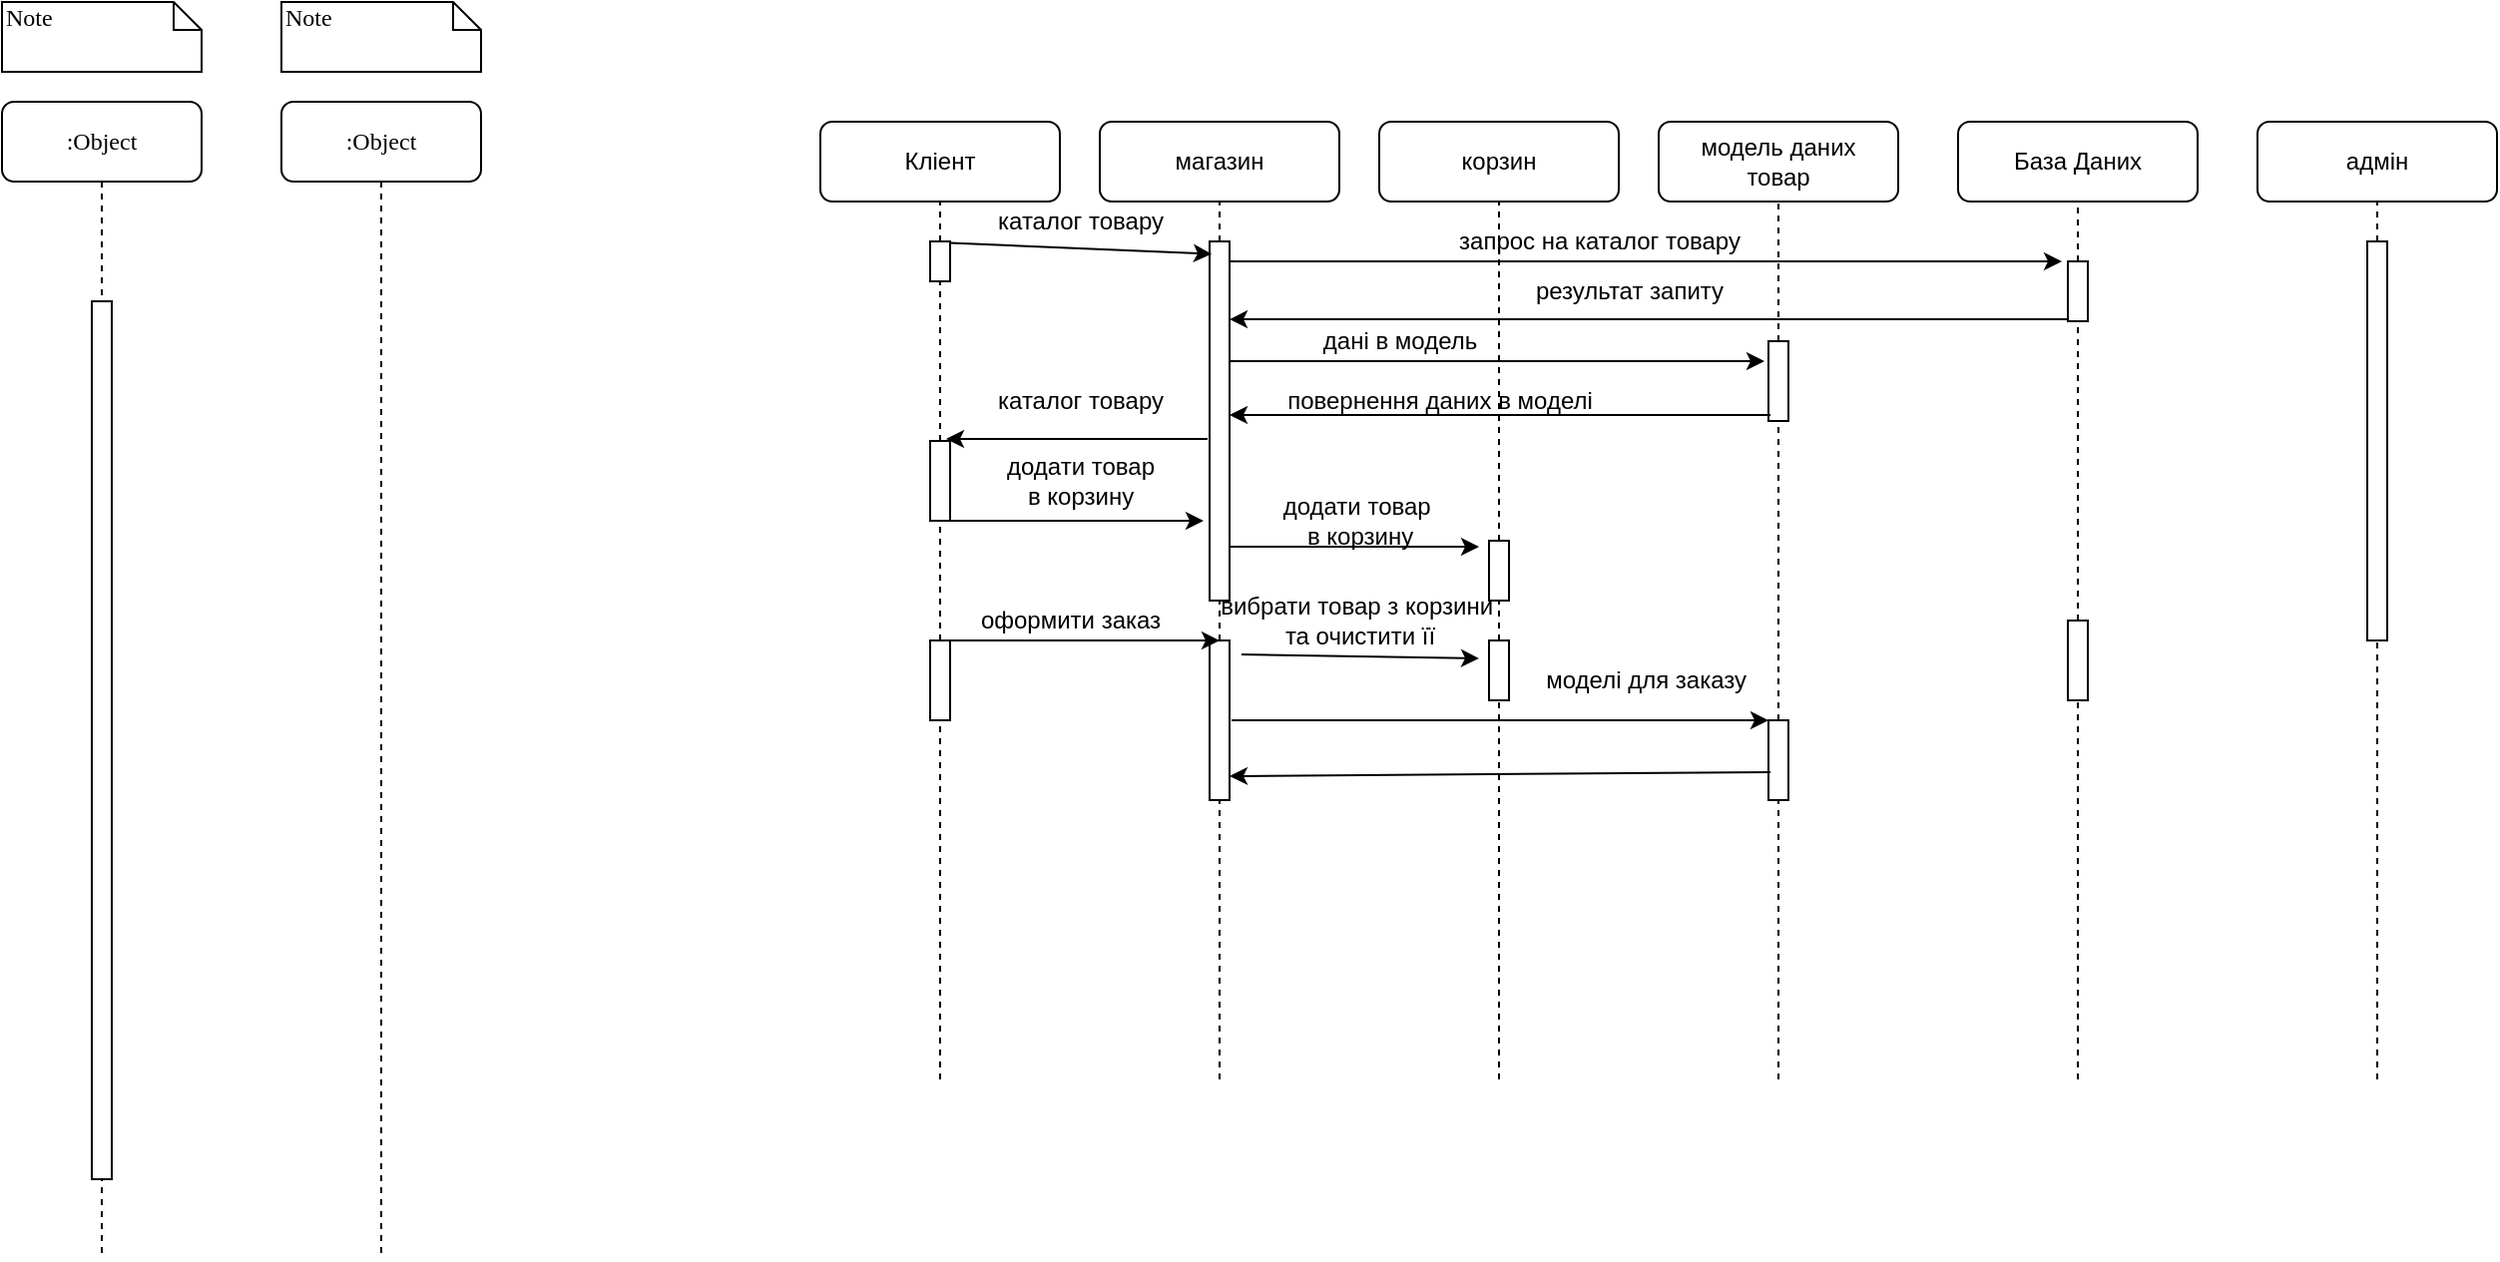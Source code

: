 <mxfile version="14.4.3" type="github">
  <diagram name="Page-1" id="13e1069c-82ec-6db2-03f1-153e76fe0fe0">
    <mxGraphModel dx="1422" dy="772" grid="1" gridSize="10" guides="1" tooltips="1" connect="1" arrows="1" fold="1" page="1" pageScale="1" pageWidth="1100" pageHeight="850" background="#ffffff" math="0" shadow="0">
      <root>
        <mxCell id="0" />
        <mxCell id="1" parent="0" />
        <mxCell id="7baba1c4bc27f4b0-2" value=":Object" style="shape=umlLifeline;perimeter=lifelinePerimeter;whiteSpace=wrap;html=1;container=1;collapsible=0;recursiveResize=0;outlineConnect=0;rounded=1;shadow=0;comic=0;labelBackgroundColor=none;strokeWidth=1;fontFamily=Verdana;fontSize=12;align=center;" parent="1" vertex="1">
          <mxGeometry x="240" y="80" width="100" height="580" as="geometry" />
        </mxCell>
        <mxCell id="7baba1c4bc27f4b0-8" value=":Object" style="shape=umlLifeline;perimeter=lifelinePerimeter;whiteSpace=wrap;html=1;container=1;collapsible=0;recursiveResize=0;outlineConnect=0;rounded=1;shadow=0;comic=0;labelBackgroundColor=none;strokeWidth=1;fontFamily=Verdana;fontSize=12;align=center;" parent="1" vertex="1">
          <mxGeometry x="100" y="80" width="100" height="580" as="geometry" />
        </mxCell>
        <mxCell id="7baba1c4bc27f4b0-9" value="" style="html=1;points=[];perimeter=orthogonalPerimeter;rounded=0;shadow=0;comic=0;labelBackgroundColor=none;strokeWidth=1;fontFamily=Verdana;fontSize=12;align=center;" parent="7baba1c4bc27f4b0-8" vertex="1">
          <mxGeometry x="45" y="100" width="10" height="440" as="geometry" />
        </mxCell>
        <mxCell id="7baba1c4bc27f4b0-40" value="Note" style="shape=note;whiteSpace=wrap;html=1;size=14;verticalAlign=top;align=left;spacingTop=-6;rounded=0;shadow=0;comic=0;labelBackgroundColor=none;strokeWidth=1;fontFamily=Verdana;fontSize=12" parent="1" vertex="1">
          <mxGeometry x="100" y="30" width="100" height="35" as="geometry" />
        </mxCell>
        <mxCell id="7baba1c4bc27f4b0-41" value="Note" style="shape=note;whiteSpace=wrap;html=1;size=14;verticalAlign=top;align=left;spacingTop=-6;rounded=0;shadow=0;comic=0;labelBackgroundColor=none;strokeWidth=1;fontFamily=Verdana;fontSize=12" parent="1" vertex="1">
          <mxGeometry x="240" y="30" width="100" height="35" as="geometry" />
        </mxCell>
        <mxCell id="hQrT-wcyva_-USeKODyt-1" value="Кліент" style="rounded=1;whiteSpace=wrap;html=1;" vertex="1" parent="1">
          <mxGeometry x="510" y="90" width="120" height="40" as="geometry" />
        </mxCell>
        <mxCell id="hQrT-wcyva_-USeKODyt-5" value="" style="endArrow=none;dashed=1;html=1;entryX=0.5;entryY=1;entryDx=0;entryDy=0;" edge="1" parent="1" source="7baba1c4bc27f4b0-10" target="hQrT-wcyva_-USeKODyt-1">
          <mxGeometry width="50" height="50" relative="1" as="geometry">
            <mxPoint x="570" y="570" as="sourcePoint" />
            <mxPoint x="570" y="280" as="targetPoint" />
          </mxGeometry>
        </mxCell>
        <mxCell id="7baba1c4bc27f4b0-10" value="" style="html=1;points=[];perimeter=orthogonalPerimeter;rounded=0;shadow=0;comic=0;labelBackgroundColor=none;strokeWidth=1;fontFamily=Verdana;fontSize=12;align=center;" parent="1" vertex="1">
          <mxGeometry x="565" y="150" width="10" height="20" as="geometry" />
        </mxCell>
        <mxCell id="hQrT-wcyva_-USeKODyt-9" value="" style="endArrow=none;dashed=1;html=1;entryX=0.5;entryY=1;entryDx=0;entryDy=0;" edge="1" parent="1" source="hQrT-wcyva_-USeKODyt-60" target="7baba1c4bc27f4b0-10">
          <mxGeometry width="50" height="50" relative="1" as="geometry">
            <mxPoint x="570" y="570" as="sourcePoint" />
            <mxPoint x="570" y="130" as="targetPoint" />
          </mxGeometry>
        </mxCell>
        <mxCell id="hQrT-wcyva_-USeKODyt-28" value="магазин" style="rounded=1;whiteSpace=wrap;html=1;" vertex="1" parent="1">
          <mxGeometry x="650" y="90" width="120" height="40" as="geometry" />
        </mxCell>
        <mxCell id="hQrT-wcyva_-USeKODyt-29" value="" style="endArrow=none;dashed=1;html=1;entryX=0.5;entryY=1;entryDx=0;entryDy=0;" edge="1" source="hQrT-wcyva_-USeKODyt-30" target="hQrT-wcyva_-USeKODyt-28" parent="1">
          <mxGeometry width="50" height="50" relative="1" as="geometry">
            <mxPoint x="710" y="570" as="sourcePoint" />
            <mxPoint x="710" y="280" as="targetPoint" />
          </mxGeometry>
        </mxCell>
        <mxCell id="hQrT-wcyva_-USeKODyt-30" value="" style="html=1;points=[];perimeter=orthogonalPerimeter;rounded=0;shadow=0;comic=0;labelBackgroundColor=none;strokeWidth=1;fontFamily=Verdana;fontSize=12;align=center;" vertex="1" parent="1">
          <mxGeometry x="705" y="150" width="10" height="180" as="geometry" />
        </mxCell>
        <mxCell id="hQrT-wcyva_-USeKODyt-31" value="" style="endArrow=none;dashed=1;html=1;entryX=0.5;entryY=1;entryDx=0;entryDy=0;" edge="1" target="hQrT-wcyva_-USeKODyt-30" parent="1" source="hQrT-wcyva_-USeKODyt-72">
          <mxGeometry width="50" height="50" relative="1" as="geometry">
            <mxPoint x="710" y="570" as="sourcePoint" />
            <mxPoint x="710" y="130" as="targetPoint" />
          </mxGeometry>
        </mxCell>
        <mxCell id="hQrT-wcyva_-USeKODyt-32" value="корзин" style="rounded=1;whiteSpace=wrap;html=1;" vertex="1" parent="1">
          <mxGeometry x="790" y="90" width="120" height="40" as="geometry" />
        </mxCell>
        <mxCell id="hQrT-wcyva_-USeKODyt-33" value="" style="endArrow=none;dashed=1;html=1;entryX=0.5;entryY=1;entryDx=0;entryDy=0;" edge="1" source="hQrT-wcyva_-USeKODyt-34" target="hQrT-wcyva_-USeKODyt-32" parent="1">
          <mxGeometry width="50" height="50" relative="1" as="geometry">
            <mxPoint x="850" y="570" as="sourcePoint" />
            <mxPoint x="850" y="280" as="targetPoint" />
          </mxGeometry>
        </mxCell>
        <mxCell id="hQrT-wcyva_-USeKODyt-34" value="" style="html=1;points=[];perimeter=orthogonalPerimeter;rounded=0;shadow=0;comic=0;labelBackgroundColor=none;strokeWidth=1;fontFamily=Verdana;fontSize=12;align=center;" vertex="1" parent="1">
          <mxGeometry x="845" y="300" width="10" height="30" as="geometry" />
        </mxCell>
        <mxCell id="hQrT-wcyva_-USeKODyt-35" value="" style="endArrow=none;dashed=1;html=1;entryX=0.5;entryY=1;entryDx=0;entryDy=0;" edge="1" target="hQrT-wcyva_-USeKODyt-34" parent="1" source="hQrT-wcyva_-USeKODyt-74">
          <mxGeometry width="50" height="50" relative="1" as="geometry">
            <mxPoint x="850" y="570" as="sourcePoint" />
            <mxPoint x="850" y="130" as="targetPoint" />
          </mxGeometry>
        </mxCell>
        <mxCell id="hQrT-wcyva_-USeKODyt-36" value="модель даних&lt;br&gt;товар" style="rounded=1;whiteSpace=wrap;html=1;" vertex="1" parent="1">
          <mxGeometry x="930" y="90" width="120" height="40" as="geometry" />
        </mxCell>
        <mxCell id="hQrT-wcyva_-USeKODyt-37" value="" style="endArrow=none;dashed=1;html=1;entryX=0.5;entryY=1;entryDx=0;entryDy=0;" edge="1" source="hQrT-wcyva_-USeKODyt-38" target="hQrT-wcyva_-USeKODyt-36" parent="1">
          <mxGeometry width="50" height="50" relative="1" as="geometry">
            <mxPoint x="990" y="570" as="sourcePoint" />
            <mxPoint x="990" y="280" as="targetPoint" />
          </mxGeometry>
        </mxCell>
        <mxCell id="hQrT-wcyva_-USeKODyt-38" value="" style="html=1;points=[];perimeter=orthogonalPerimeter;rounded=0;shadow=0;comic=0;labelBackgroundColor=none;strokeWidth=1;fontFamily=Verdana;fontSize=12;align=center;" vertex="1" parent="1">
          <mxGeometry x="985" y="200" width="10" height="40" as="geometry" />
        </mxCell>
        <mxCell id="hQrT-wcyva_-USeKODyt-39" value="" style="endArrow=none;dashed=1;html=1;entryX=0.5;entryY=1;entryDx=0;entryDy=0;" edge="1" target="hQrT-wcyva_-USeKODyt-38" parent="1" source="hQrT-wcyva_-USeKODyt-76">
          <mxGeometry width="50" height="50" relative="1" as="geometry">
            <mxPoint x="990" y="570" as="sourcePoint" />
            <mxPoint x="990" y="130" as="targetPoint" />
          </mxGeometry>
        </mxCell>
        <mxCell id="hQrT-wcyva_-USeKODyt-40" value="База Даних" style="rounded=1;whiteSpace=wrap;html=1;" vertex="1" parent="1">
          <mxGeometry x="1080" y="90" width="120" height="40" as="geometry" />
        </mxCell>
        <mxCell id="hQrT-wcyva_-USeKODyt-41" value="" style="endArrow=none;dashed=1;html=1;entryX=0.5;entryY=1;entryDx=0;entryDy=0;" edge="1" source="hQrT-wcyva_-USeKODyt-42" target="hQrT-wcyva_-USeKODyt-40" parent="1">
          <mxGeometry width="50" height="50" relative="1" as="geometry">
            <mxPoint x="1140" y="570" as="sourcePoint" />
            <mxPoint x="1140" y="280" as="targetPoint" />
          </mxGeometry>
        </mxCell>
        <mxCell id="hQrT-wcyva_-USeKODyt-42" value="" style="html=1;points=[];perimeter=orthogonalPerimeter;rounded=0;shadow=0;comic=0;labelBackgroundColor=none;strokeWidth=1;fontFamily=Verdana;fontSize=12;align=center;" vertex="1" parent="1">
          <mxGeometry x="1135" y="160" width="10" height="30" as="geometry" />
        </mxCell>
        <mxCell id="hQrT-wcyva_-USeKODyt-43" value="" style="endArrow=none;dashed=1;html=1;entryX=0.5;entryY=1;entryDx=0;entryDy=0;" edge="1" target="hQrT-wcyva_-USeKODyt-42" parent="1" source="hQrT-wcyva_-USeKODyt-78">
          <mxGeometry width="50" height="50" relative="1" as="geometry">
            <mxPoint x="1140" y="570" as="sourcePoint" />
            <mxPoint x="1140" y="130" as="targetPoint" />
          </mxGeometry>
        </mxCell>
        <mxCell id="hQrT-wcyva_-USeKODyt-44" value="адмін" style="rounded=1;whiteSpace=wrap;html=1;" vertex="1" parent="1">
          <mxGeometry x="1230" y="90" width="120" height="40" as="geometry" />
        </mxCell>
        <mxCell id="hQrT-wcyva_-USeKODyt-45" value="" style="endArrow=none;dashed=1;html=1;entryX=0.5;entryY=1;entryDx=0;entryDy=0;" edge="1" source="hQrT-wcyva_-USeKODyt-46" target="hQrT-wcyva_-USeKODyt-44" parent="1">
          <mxGeometry width="50" height="50" relative="1" as="geometry">
            <mxPoint x="1290" y="570" as="sourcePoint" />
            <mxPoint x="1290" y="280" as="targetPoint" />
          </mxGeometry>
        </mxCell>
        <mxCell id="hQrT-wcyva_-USeKODyt-46" value="" style="html=1;points=[];perimeter=orthogonalPerimeter;rounded=0;shadow=0;comic=0;labelBackgroundColor=none;strokeWidth=1;fontFamily=Verdana;fontSize=12;align=center;" vertex="1" parent="1">
          <mxGeometry x="1285" y="150" width="10" height="200" as="geometry" />
        </mxCell>
        <mxCell id="hQrT-wcyva_-USeKODyt-47" value="" style="endArrow=none;dashed=1;html=1;entryX=0.5;entryY=1;entryDx=0;entryDy=0;" edge="1" target="hQrT-wcyva_-USeKODyt-46" parent="1">
          <mxGeometry width="50" height="50" relative="1" as="geometry">
            <mxPoint x="1290" y="570" as="sourcePoint" />
            <mxPoint x="1290" y="130" as="targetPoint" />
          </mxGeometry>
        </mxCell>
        <mxCell id="hQrT-wcyva_-USeKODyt-48" value="" style="endArrow=classic;html=1;exitX=1;exitY=0.04;exitDx=0;exitDy=0;exitPerimeter=0;entryX=0.1;entryY=0.035;entryDx=0;entryDy=0;entryPerimeter=0;" edge="1" parent="1" source="7baba1c4bc27f4b0-10" target="hQrT-wcyva_-USeKODyt-30">
          <mxGeometry width="50" height="50" relative="1" as="geometry">
            <mxPoint x="820" y="420" as="sourcePoint" />
            <mxPoint x="870" y="370" as="targetPoint" />
          </mxGeometry>
        </mxCell>
        <mxCell id="hQrT-wcyva_-USeKODyt-49" value="каталог товару" style="text;html=1;align=center;verticalAlign=middle;resizable=0;points=[];autosize=1;" vertex="1" parent="1">
          <mxGeometry x="590" y="130" width="100" height="20" as="geometry" />
        </mxCell>
        <mxCell id="hQrT-wcyva_-USeKODyt-51" value="каталог товару" style="text;html=1;align=center;verticalAlign=middle;resizable=0;points=[];autosize=1;" vertex="1" parent="1">
          <mxGeometry x="590" y="220" width="100" height="20" as="geometry" />
        </mxCell>
        <mxCell id="hQrT-wcyva_-USeKODyt-55" value="додати товар &lt;br&gt;в корзину" style="text;html=1;align=center;verticalAlign=middle;resizable=0;points=[];autosize=1;" vertex="1" parent="1">
          <mxGeometry x="595" y="255" width="90" height="30" as="geometry" />
        </mxCell>
        <mxCell id="hQrT-wcyva_-USeKODyt-56" value="" style="endArrow=classic;html=1;" edge="1" parent="1" source="hQrT-wcyva_-USeKODyt-30">
          <mxGeometry width="50" height="50" relative="1" as="geometry">
            <mxPoint x="820" y="420" as="sourcePoint" />
            <mxPoint x="1132" y="160" as="targetPoint" />
          </mxGeometry>
        </mxCell>
        <mxCell id="hQrT-wcyva_-USeKODyt-57" value="запрос на каталог товару" style="text;html=1;align=center;verticalAlign=middle;resizable=0;points=[];autosize=1;" vertex="1" parent="1">
          <mxGeometry x="820" y="140" width="160" height="20" as="geometry" />
        </mxCell>
        <mxCell id="hQrT-wcyva_-USeKODyt-58" value="" style="endArrow=classic;html=1;exitX=0;exitY=0.967;exitDx=0;exitDy=0;exitPerimeter=0;" edge="1" parent="1" source="hQrT-wcyva_-USeKODyt-42" target="hQrT-wcyva_-USeKODyt-30">
          <mxGeometry width="50" height="50" relative="1" as="geometry">
            <mxPoint x="1140" y="176" as="sourcePoint" />
            <mxPoint x="1030" y="190" as="targetPoint" />
          </mxGeometry>
        </mxCell>
        <mxCell id="hQrT-wcyva_-USeKODyt-59" value="результат запиту" style="text;html=1;align=center;verticalAlign=middle;resizable=0;points=[];autosize=1;" vertex="1" parent="1">
          <mxGeometry x="860" y="165" width="110" height="20" as="geometry" />
        </mxCell>
        <mxCell id="hQrT-wcyva_-USeKODyt-60" value="" style="html=1;points=[];perimeter=orthogonalPerimeter;rounded=0;shadow=0;comic=0;labelBackgroundColor=none;strokeWidth=1;fontFamily=Verdana;fontSize=12;align=center;" vertex="1" parent="1">
          <mxGeometry x="565" y="250" width="10" height="40" as="geometry" />
        </mxCell>
        <mxCell id="hQrT-wcyva_-USeKODyt-61" value="" style="endArrow=none;dashed=1;html=1;entryX=0.5;entryY=1;entryDx=0;entryDy=0;" edge="1" parent="1" source="hQrT-wcyva_-USeKODyt-70" target="hQrT-wcyva_-USeKODyt-60">
          <mxGeometry width="50" height="50" relative="1" as="geometry">
            <mxPoint x="570" y="570" as="sourcePoint" />
            <mxPoint x="570" y="170" as="targetPoint" />
          </mxGeometry>
        </mxCell>
        <mxCell id="hQrT-wcyva_-USeKODyt-62" value="" style="endArrow=classic;html=1;" edge="1" parent="1" source="hQrT-wcyva_-USeKODyt-30">
          <mxGeometry width="50" height="50" relative="1" as="geometry">
            <mxPoint x="750" y="250" as="sourcePoint" />
            <mxPoint x="983" y="210" as="targetPoint" />
          </mxGeometry>
        </mxCell>
        <mxCell id="hQrT-wcyva_-USeKODyt-63" value="дані в модель" style="text;html=1;align=center;verticalAlign=middle;resizable=0;points=[];autosize=1;" vertex="1" parent="1">
          <mxGeometry x="755" y="190" width="90" height="20" as="geometry" />
        </mxCell>
        <mxCell id="hQrT-wcyva_-USeKODyt-64" value="" style="endArrow=classic;html=1;exitX=0.1;exitY=0.925;exitDx=0;exitDy=0;exitPerimeter=0;" edge="1" parent="1" source="hQrT-wcyva_-USeKODyt-38" target="hQrT-wcyva_-USeKODyt-30">
          <mxGeometry width="50" height="50" relative="1" as="geometry">
            <mxPoint x="970" y="240" as="sourcePoint" />
            <mxPoint x="730" y="240" as="targetPoint" />
          </mxGeometry>
        </mxCell>
        <mxCell id="hQrT-wcyva_-USeKODyt-65" value="повернення даних в моделі" style="text;html=1;align=center;verticalAlign=middle;resizable=0;points=[];autosize=1;" vertex="1" parent="1">
          <mxGeometry x="735" y="220" width="170" height="20" as="geometry" />
        </mxCell>
        <mxCell id="hQrT-wcyva_-USeKODyt-66" value="" style="endArrow=classic;html=1;entryX=0.8;entryY=-0.025;entryDx=0;entryDy=0;entryPerimeter=0;" edge="1" parent="1" target="hQrT-wcyva_-USeKODyt-60">
          <mxGeometry width="50" height="50" relative="1" as="geometry">
            <mxPoint x="704" y="249" as="sourcePoint" />
            <mxPoint x="870" y="360" as="targetPoint" />
          </mxGeometry>
        </mxCell>
        <mxCell id="hQrT-wcyva_-USeKODyt-67" value="" style="endArrow=classic;html=1;" edge="1" parent="1" source="hQrT-wcyva_-USeKODyt-60">
          <mxGeometry width="50" height="50" relative="1" as="geometry">
            <mxPoint x="820" y="410" as="sourcePoint" />
            <mxPoint x="702" y="290" as="targetPoint" />
          </mxGeometry>
        </mxCell>
        <mxCell id="hQrT-wcyva_-USeKODyt-68" value="" style="endArrow=classic;html=1;" edge="1" parent="1" source="hQrT-wcyva_-USeKODyt-30">
          <mxGeometry width="50" height="50" relative="1" as="geometry">
            <mxPoint x="820" y="400" as="sourcePoint" />
            <mxPoint x="840" y="303" as="targetPoint" />
          </mxGeometry>
        </mxCell>
        <mxCell id="hQrT-wcyva_-USeKODyt-69" value="додати товар&amp;nbsp;&lt;br&gt;в корзину" style="text;html=1;align=center;verticalAlign=middle;resizable=0;points=[];autosize=1;" vertex="1" parent="1">
          <mxGeometry x="735" y="275" width="90" height="30" as="geometry" />
        </mxCell>
        <mxCell id="hQrT-wcyva_-USeKODyt-70" value="" style="html=1;points=[];perimeter=orthogonalPerimeter;rounded=0;shadow=0;comic=0;labelBackgroundColor=none;strokeWidth=1;fontFamily=Verdana;fontSize=12;align=center;" vertex="1" parent="1">
          <mxGeometry x="565" y="350" width="10" height="40" as="geometry" />
        </mxCell>
        <mxCell id="hQrT-wcyva_-USeKODyt-71" value="" style="endArrow=none;dashed=1;html=1;entryX=0.5;entryY=1;entryDx=0;entryDy=0;" edge="1" parent="1" target="hQrT-wcyva_-USeKODyt-70">
          <mxGeometry width="50" height="50" relative="1" as="geometry">
            <mxPoint x="570" y="570" as="sourcePoint" />
            <mxPoint x="570" y="290" as="targetPoint" />
          </mxGeometry>
        </mxCell>
        <mxCell id="hQrT-wcyva_-USeKODyt-72" value="" style="html=1;points=[];perimeter=orthogonalPerimeter;rounded=0;shadow=0;comic=0;labelBackgroundColor=none;strokeWidth=1;fontFamily=Verdana;fontSize=12;align=center;" vertex="1" parent="1">
          <mxGeometry x="705" y="350" width="10" height="80" as="geometry" />
        </mxCell>
        <mxCell id="hQrT-wcyva_-USeKODyt-73" value="" style="endArrow=none;dashed=1;html=1;entryX=0.5;entryY=1;entryDx=0;entryDy=0;" edge="1" parent="1" target="hQrT-wcyva_-USeKODyt-72">
          <mxGeometry width="50" height="50" relative="1" as="geometry">
            <mxPoint x="710" y="570" as="sourcePoint" />
            <mxPoint x="710" y="330" as="targetPoint" />
          </mxGeometry>
        </mxCell>
        <mxCell id="hQrT-wcyva_-USeKODyt-74" value="" style="html=1;points=[];perimeter=orthogonalPerimeter;rounded=0;shadow=0;comic=0;labelBackgroundColor=none;strokeWidth=1;fontFamily=Verdana;fontSize=12;align=center;" vertex="1" parent="1">
          <mxGeometry x="845" y="350" width="10" height="30" as="geometry" />
        </mxCell>
        <mxCell id="hQrT-wcyva_-USeKODyt-75" value="" style="endArrow=none;dashed=1;html=1;entryX=0.5;entryY=1;entryDx=0;entryDy=0;" edge="1" parent="1" target="hQrT-wcyva_-USeKODyt-74">
          <mxGeometry width="50" height="50" relative="1" as="geometry">
            <mxPoint x="850" y="570" as="sourcePoint" />
            <mxPoint x="850" y="330" as="targetPoint" />
          </mxGeometry>
        </mxCell>
        <mxCell id="hQrT-wcyva_-USeKODyt-76" value="" style="html=1;points=[];perimeter=orthogonalPerimeter;rounded=0;shadow=0;comic=0;labelBackgroundColor=none;strokeWidth=1;fontFamily=Verdana;fontSize=12;align=center;" vertex="1" parent="1">
          <mxGeometry x="985" y="390" width="10" height="40" as="geometry" />
        </mxCell>
        <mxCell id="hQrT-wcyva_-USeKODyt-77" value="" style="endArrow=none;dashed=1;html=1;entryX=0.5;entryY=1;entryDx=0;entryDy=0;" edge="1" parent="1" target="hQrT-wcyva_-USeKODyt-76">
          <mxGeometry width="50" height="50" relative="1" as="geometry">
            <mxPoint x="990" y="570" as="sourcePoint" />
            <mxPoint x="990" y="240" as="targetPoint" />
          </mxGeometry>
        </mxCell>
        <mxCell id="hQrT-wcyva_-USeKODyt-78" value="" style="html=1;points=[];perimeter=orthogonalPerimeter;rounded=0;shadow=0;comic=0;labelBackgroundColor=none;strokeWidth=1;fontFamily=Verdana;fontSize=12;align=center;" vertex="1" parent="1">
          <mxGeometry x="1135" y="340" width="10" height="40" as="geometry" />
        </mxCell>
        <mxCell id="hQrT-wcyva_-USeKODyt-79" value="" style="endArrow=none;dashed=1;html=1;entryX=0.5;entryY=1;entryDx=0;entryDy=0;" edge="1" parent="1" target="hQrT-wcyva_-USeKODyt-78">
          <mxGeometry width="50" height="50" relative="1" as="geometry">
            <mxPoint x="1140" y="570" as="sourcePoint" />
            <mxPoint x="1140" y="190" as="targetPoint" />
          </mxGeometry>
        </mxCell>
        <mxCell id="hQrT-wcyva_-USeKODyt-80" value="" style="endArrow=classic;html=1;" edge="1" parent="1">
          <mxGeometry width="50" height="50" relative="1" as="geometry">
            <mxPoint x="570" y="350" as="sourcePoint" />
            <mxPoint x="710" y="350" as="targetPoint" />
          </mxGeometry>
        </mxCell>
        <mxCell id="hQrT-wcyva_-USeKODyt-81" value="оформити заказ" style="text;html=1;align=center;verticalAlign=middle;resizable=0;points=[];autosize=1;" vertex="1" parent="1">
          <mxGeometry x="580" y="330" width="110" height="20" as="geometry" />
        </mxCell>
        <mxCell id="hQrT-wcyva_-USeKODyt-82" value="" style="endArrow=classic;html=1;exitX=0.131;exitY=1.067;exitDx=0;exitDy=0;exitPerimeter=0;" edge="1" parent="1" source="hQrT-wcyva_-USeKODyt-83">
          <mxGeometry width="50" height="50" relative="1" as="geometry">
            <mxPoint x="820" y="400" as="sourcePoint" />
            <mxPoint x="840" y="359" as="targetPoint" />
          </mxGeometry>
        </mxCell>
        <mxCell id="hQrT-wcyva_-USeKODyt-83" value="вибрати товар з корзини&amp;nbsp;&lt;br&gt;та очистити її" style="text;html=1;align=center;verticalAlign=middle;resizable=0;points=[];autosize=1;" vertex="1" parent="1">
          <mxGeometry x="700" y="325" width="160" height="30" as="geometry" />
        </mxCell>
        <mxCell id="hQrT-wcyva_-USeKODyt-84" value="" style="endArrow=classic;html=1;" edge="1" parent="1" target="hQrT-wcyva_-USeKODyt-76">
          <mxGeometry width="50" height="50" relative="1" as="geometry">
            <mxPoint x="716" y="390" as="sourcePoint" />
            <mxPoint x="870" y="340" as="targetPoint" />
          </mxGeometry>
        </mxCell>
        <mxCell id="hQrT-wcyva_-USeKODyt-85" value="моделі для заказу&amp;nbsp;" style="text;html=1;align=center;verticalAlign=middle;resizable=0;points=[];autosize=1;" vertex="1" parent="1">
          <mxGeometry x="865" y="360" width="120" height="20" as="geometry" />
        </mxCell>
        <mxCell id="hQrT-wcyva_-USeKODyt-86" value="" style="endArrow=classic;html=1;entryX=1;entryY=0.85;entryDx=0;entryDy=0;entryPerimeter=0;exitX=0.1;exitY=0.65;exitDx=0;exitDy=0;exitPerimeter=0;" edge="1" parent="1" source="hQrT-wcyva_-USeKODyt-76" target="hQrT-wcyva_-USeKODyt-72">
          <mxGeometry width="50" height="50" relative="1" as="geometry">
            <mxPoint x="820" y="390" as="sourcePoint" />
            <mxPoint x="870" y="340" as="targetPoint" />
          </mxGeometry>
        </mxCell>
      </root>
    </mxGraphModel>
  </diagram>
</mxfile>
